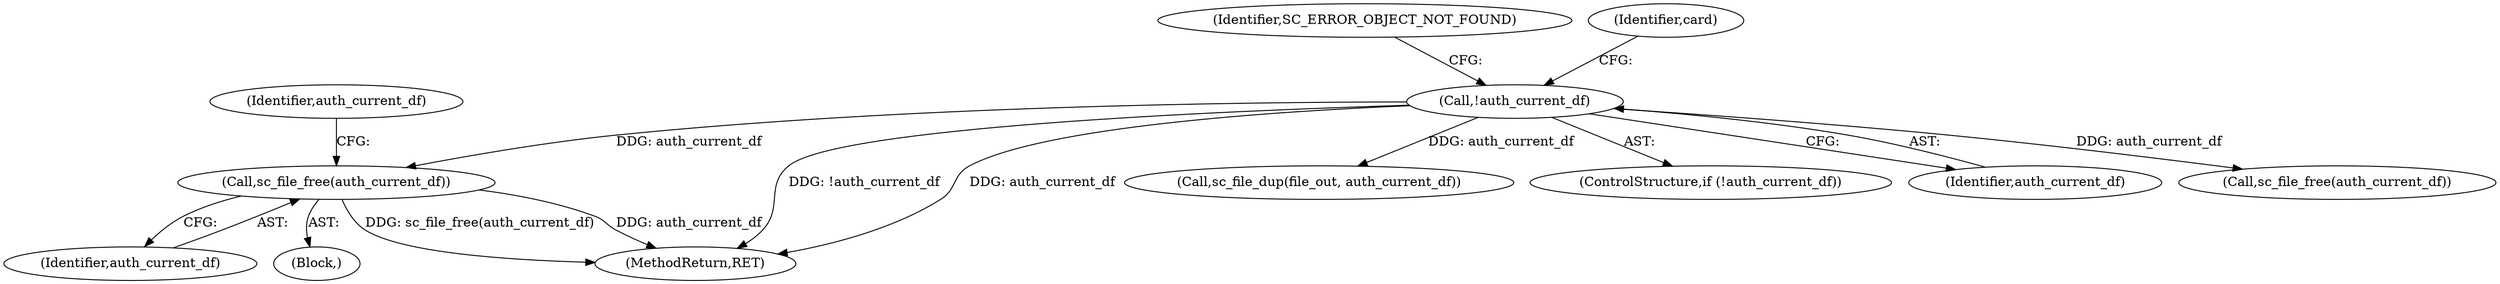 digraph "0_OpenSC_8fe377e93b4b56060e5bbfb6f3142ceaeca744fa_12@API" {
"1000275" [label="(Call,sc_file_free(auth_current_df))"];
"1000132" [label="(Call,!auth_current_df)"];
"1000276" [label="(Identifier,auth_current_df)"];
"1000132" [label="(Call,!auth_current_df)"];
"1000135" [label="(Identifier,SC_ERROR_OBJECT_NOT_FOUND)"];
"1000549" [label="(Call,sc_file_dup(file_out, auth_current_df))"];
"1000263" [label="(Block,)"];
"1000279" [label="(Identifier,auth_current_df)"];
"1000131" [label="(ControlStructure,if (!auth_current_df))"];
"1000133" [label="(Identifier,auth_current_df)"];
"1000275" [label="(Call,sc_file_free(auth_current_df))"];
"1000570" [label="(MethodReturn,RET)"];
"1000249" [label="(Call,sc_file_free(auth_current_df))"];
"1000138" [label="(Identifier,card)"];
"1000275" -> "1000263"  [label="AST: "];
"1000275" -> "1000276"  [label="CFG: "];
"1000276" -> "1000275"  [label="AST: "];
"1000279" -> "1000275"  [label="CFG: "];
"1000275" -> "1000570"  [label="DDG: sc_file_free(auth_current_df)"];
"1000275" -> "1000570"  [label="DDG: auth_current_df"];
"1000132" -> "1000275"  [label="DDG: auth_current_df"];
"1000132" -> "1000131"  [label="AST: "];
"1000132" -> "1000133"  [label="CFG: "];
"1000133" -> "1000132"  [label="AST: "];
"1000135" -> "1000132"  [label="CFG: "];
"1000138" -> "1000132"  [label="CFG: "];
"1000132" -> "1000570"  [label="DDG: !auth_current_df"];
"1000132" -> "1000570"  [label="DDG: auth_current_df"];
"1000132" -> "1000249"  [label="DDG: auth_current_df"];
"1000132" -> "1000549"  [label="DDG: auth_current_df"];
}
